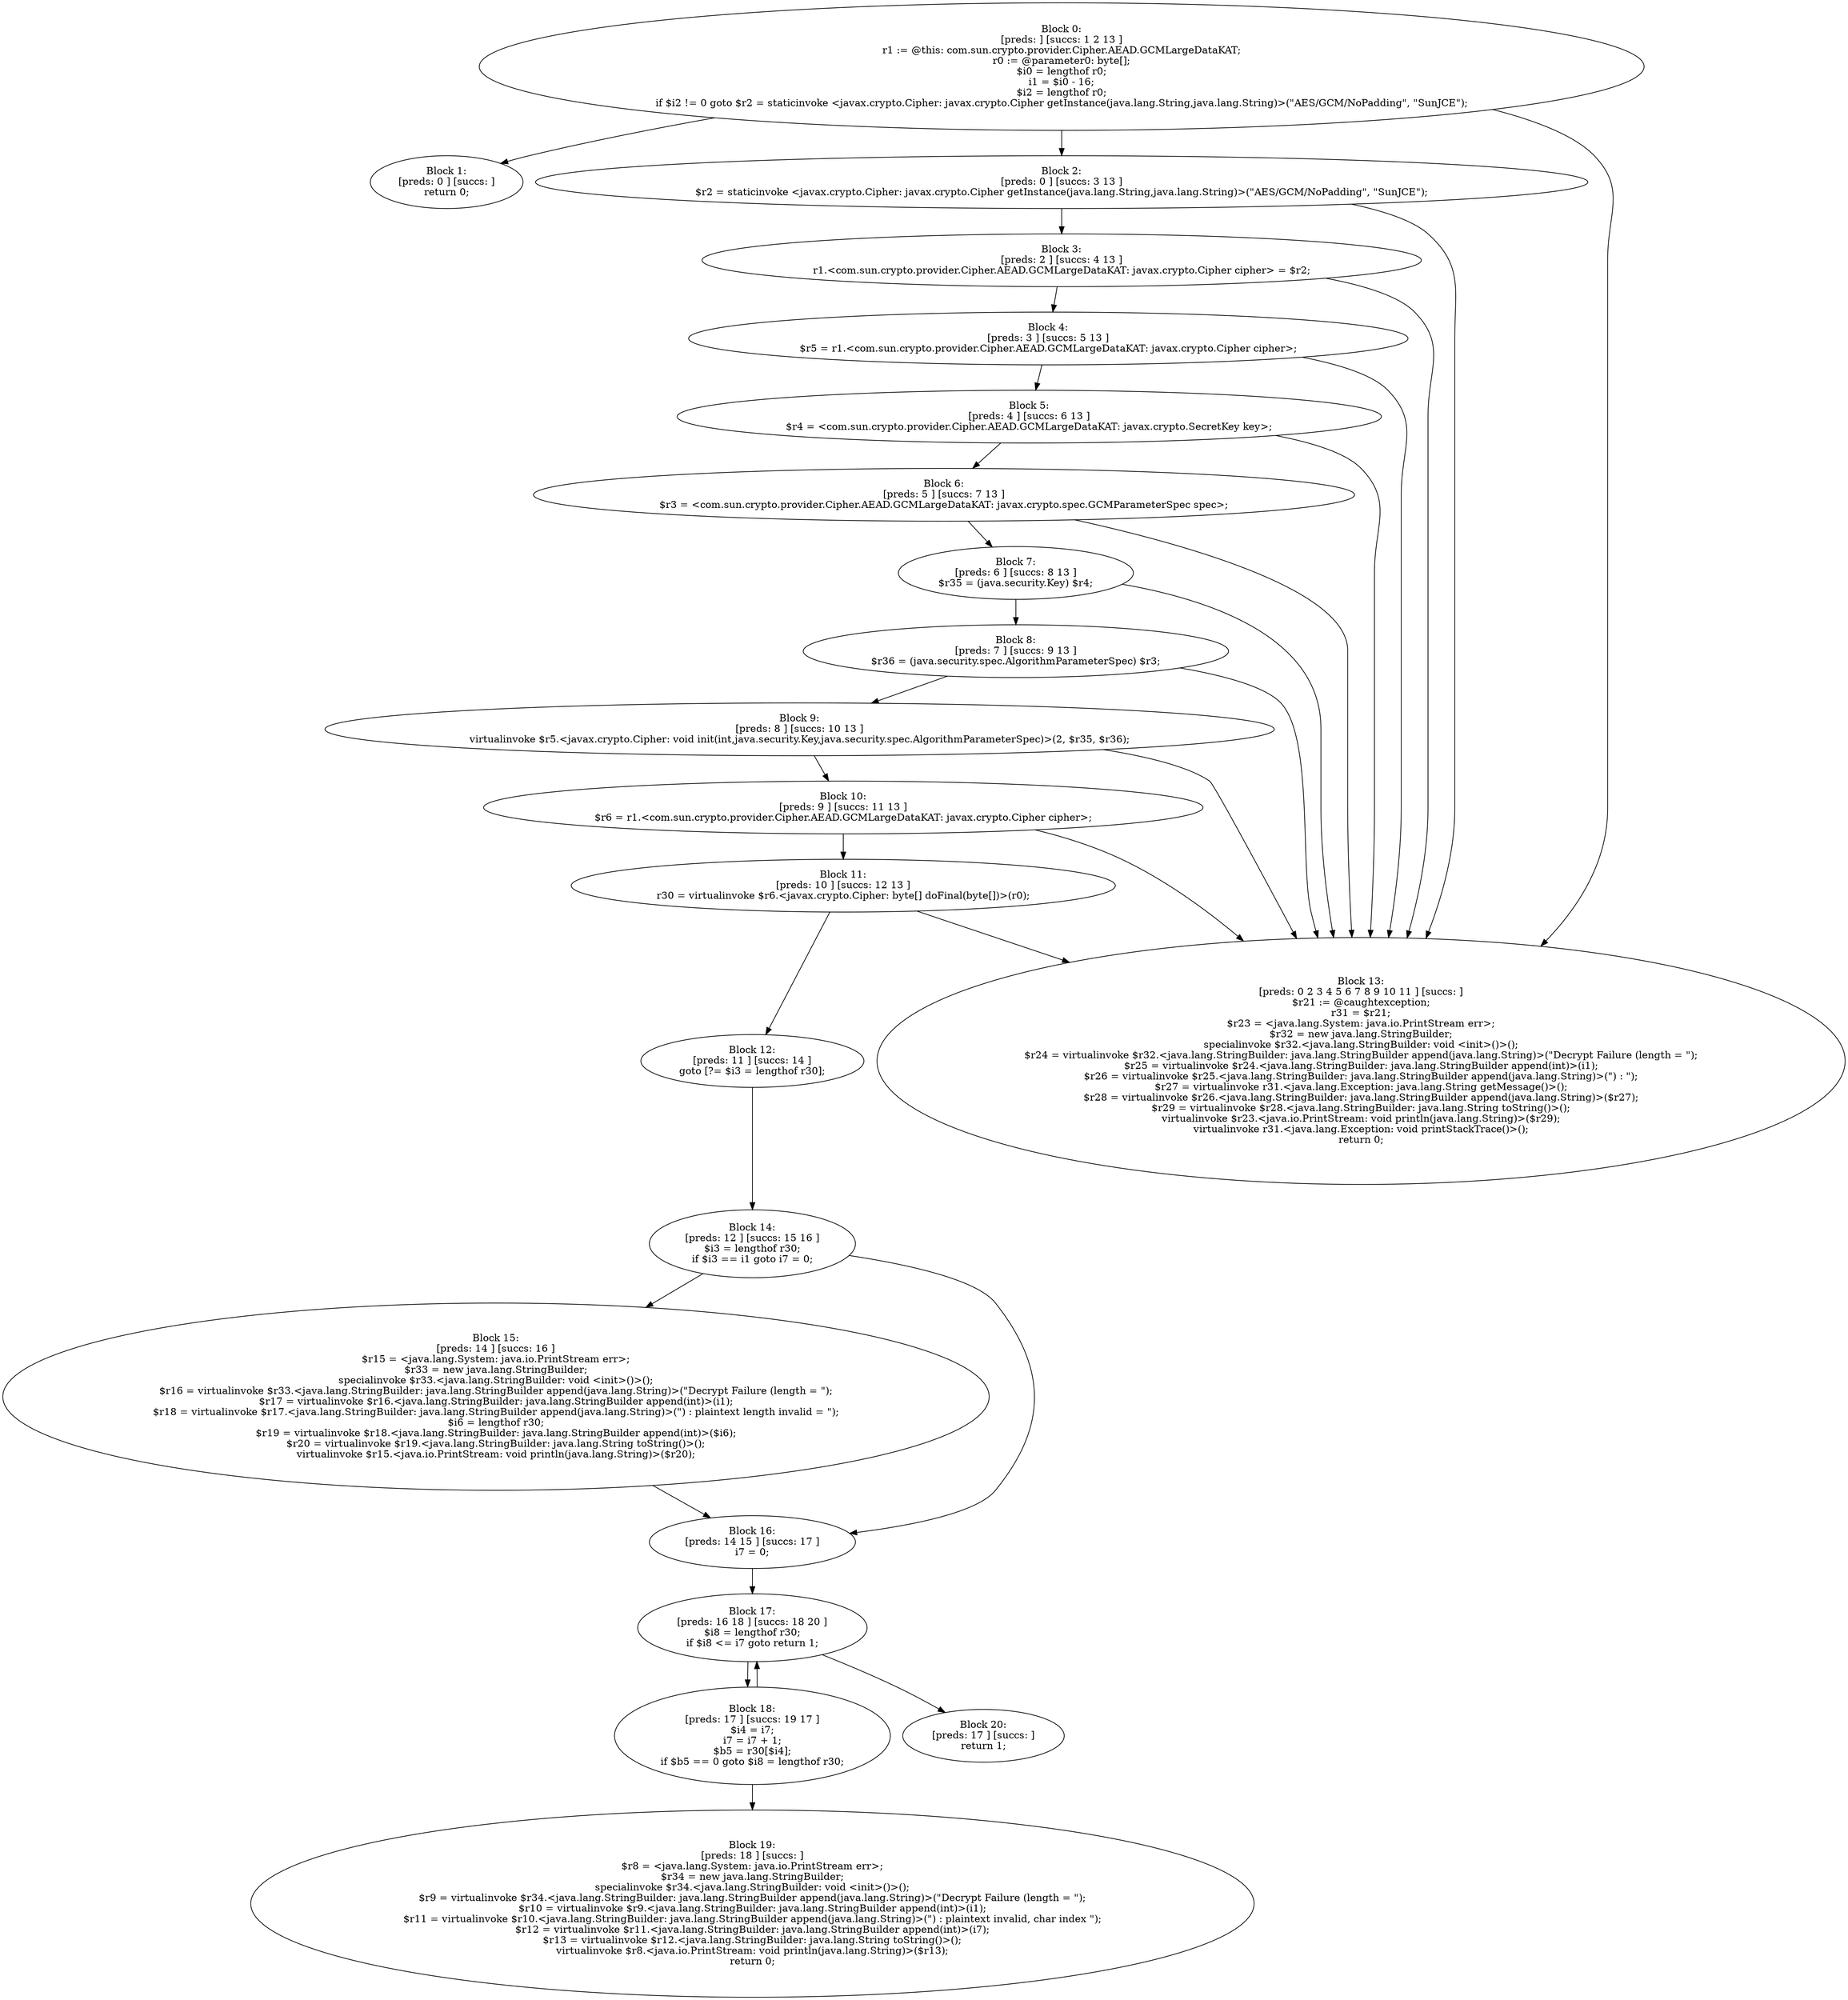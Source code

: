 digraph "unitGraph" {
    "Block 0:
[preds: ] [succs: 1 2 13 ]
r1 := @this: com.sun.crypto.provider.Cipher.AEAD.GCMLargeDataKAT;
r0 := @parameter0: byte[];
$i0 = lengthof r0;
i1 = $i0 - 16;
$i2 = lengthof r0;
if $i2 != 0 goto $r2 = staticinvoke <javax.crypto.Cipher: javax.crypto.Cipher getInstance(java.lang.String,java.lang.String)>(\"AES/GCM/NoPadding\", \"SunJCE\");
"
    "Block 1:
[preds: 0 ] [succs: ]
return 0;
"
    "Block 2:
[preds: 0 ] [succs: 3 13 ]
$r2 = staticinvoke <javax.crypto.Cipher: javax.crypto.Cipher getInstance(java.lang.String,java.lang.String)>(\"AES/GCM/NoPadding\", \"SunJCE\");
"
    "Block 3:
[preds: 2 ] [succs: 4 13 ]
r1.<com.sun.crypto.provider.Cipher.AEAD.GCMLargeDataKAT: javax.crypto.Cipher cipher> = $r2;
"
    "Block 4:
[preds: 3 ] [succs: 5 13 ]
$r5 = r1.<com.sun.crypto.provider.Cipher.AEAD.GCMLargeDataKAT: javax.crypto.Cipher cipher>;
"
    "Block 5:
[preds: 4 ] [succs: 6 13 ]
$r4 = <com.sun.crypto.provider.Cipher.AEAD.GCMLargeDataKAT: javax.crypto.SecretKey key>;
"
    "Block 6:
[preds: 5 ] [succs: 7 13 ]
$r3 = <com.sun.crypto.provider.Cipher.AEAD.GCMLargeDataKAT: javax.crypto.spec.GCMParameterSpec spec>;
"
    "Block 7:
[preds: 6 ] [succs: 8 13 ]
$r35 = (java.security.Key) $r4;
"
    "Block 8:
[preds: 7 ] [succs: 9 13 ]
$r36 = (java.security.spec.AlgorithmParameterSpec) $r3;
"
    "Block 9:
[preds: 8 ] [succs: 10 13 ]
virtualinvoke $r5.<javax.crypto.Cipher: void init(int,java.security.Key,java.security.spec.AlgorithmParameterSpec)>(2, $r35, $r36);
"
    "Block 10:
[preds: 9 ] [succs: 11 13 ]
$r6 = r1.<com.sun.crypto.provider.Cipher.AEAD.GCMLargeDataKAT: javax.crypto.Cipher cipher>;
"
    "Block 11:
[preds: 10 ] [succs: 12 13 ]
r30 = virtualinvoke $r6.<javax.crypto.Cipher: byte[] doFinal(byte[])>(r0);
"
    "Block 12:
[preds: 11 ] [succs: 14 ]
goto [?= $i3 = lengthof r30];
"
    "Block 13:
[preds: 0 2 3 4 5 6 7 8 9 10 11 ] [succs: ]
$r21 := @caughtexception;
r31 = $r21;
$r23 = <java.lang.System: java.io.PrintStream err>;
$r32 = new java.lang.StringBuilder;
specialinvoke $r32.<java.lang.StringBuilder: void <init>()>();
$r24 = virtualinvoke $r32.<java.lang.StringBuilder: java.lang.StringBuilder append(java.lang.String)>(\"Decrypt Failure (length = \");
$r25 = virtualinvoke $r24.<java.lang.StringBuilder: java.lang.StringBuilder append(int)>(i1);
$r26 = virtualinvoke $r25.<java.lang.StringBuilder: java.lang.StringBuilder append(java.lang.String)>(\") : \");
$r27 = virtualinvoke r31.<java.lang.Exception: java.lang.String getMessage()>();
$r28 = virtualinvoke $r26.<java.lang.StringBuilder: java.lang.StringBuilder append(java.lang.String)>($r27);
$r29 = virtualinvoke $r28.<java.lang.StringBuilder: java.lang.String toString()>();
virtualinvoke $r23.<java.io.PrintStream: void println(java.lang.String)>($r29);
virtualinvoke r31.<java.lang.Exception: void printStackTrace()>();
return 0;
"
    "Block 14:
[preds: 12 ] [succs: 15 16 ]
$i3 = lengthof r30;
if $i3 == i1 goto i7 = 0;
"
    "Block 15:
[preds: 14 ] [succs: 16 ]
$r15 = <java.lang.System: java.io.PrintStream err>;
$r33 = new java.lang.StringBuilder;
specialinvoke $r33.<java.lang.StringBuilder: void <init>()>();
$r16 = virtualinvoke $r33.<java.lang.StringBuilder: java.lang.StringBuilder append(java.lang.String)>(\"Decrypt Failure (length = \");
$r17 = virtualinvoke $r16.<java.lang.StringBuilder: java.lang.StringBuilder append(int)>(i1);
$r18 = virtualinvoke $r17.<java.lang.StringBuilder: java.lang.StringBuilder append(java.lang.String)>(\") : plaintext length invalid = \");
$i6 = lengthof r30;
$r19 = virtualinvoke $r18.<java.lang.StringBuilder: java.lang.StringBuilder append(int)>($i6);
$r20 = virtualinvoke $r19.<java.lang.StringBuilder: java.lang.String toString()>();
virtualinvoke $r15.<java.io.PrintStream: void println(java.lang.String)>($r20);
"
    "Block 16:
[preds: 14 15 ] [succs: 17 ]
i7 = 0;
"
    "Block 17:
[preds: 16 18 ] [succs: 18 20 ]
$i8 = lengthof r30;
if $i8 <= i7 goto return 1;
"
    "Block 18:
[preds: 17 ] [succs: 19 17 ]
$i4 = i7;
i7 = i7 + 1;
$b5 = r30[$i4];
if $b5 == 0 goto $i8 = lengthof r30;
"
    "Block 19:
[preds: 18 ] [succs: ]
$r8 = <java.lang.System: java.io.PrintStream err>;
$r34 = new java.lang.StringBuilder;
specialinvoke $r34.<java.lang.StringBuilder: void <init>()>();
$r9 = virtualinvoke $r34.<java.lang.StringBuilder: java.lang.StringBuilder append(java.lang.String)>(\"Decrypt Failure (length = \");
$r10 = virtualinvoke $r9.<java.lang.StringBuilder: java.lang.StringBuilder append(int)>(i1);
$r11 = virtualinvoke $r10.<java.lang.StringBuilder: java.lang.StringBuilder append(java.lang.String)>(\") : plaintext invalid, char index \");
$r12 = virtualinvoke $r11.<java.lang.StringBuilder: java.lang.StringBuilder append(int)>(i7);
$r13 = virtualinvoke $r12.<java.lang.StringBuilder: java.lang.String toString()>();
virtualinvoke $r8.<java.io.PrintStream: void println(java.lang.String)>($r13);
return 0;
"
    "Block 20:
[preds: 17 ] [succs: ]
return 1;
"
    "Block 0:
[preds: ] [succs: 1 2 13 ]
r1 := @this: com.sun.crypto.provider.Cipher.AEAD.GCMLargeDataKAT;
r0 := @parameter0: byte[];
$i0 = lengthof r0;
i1 = $i0 - 16;
$i2 = lengthof r0;
if $i2 != 0 goto $r2 = staticinvoke <javax.crypto.Cipher: javax.crypto.Cipher getInstance(java.lang.String,java.lang.String)>(\"AES/GCM/NoPadding\", \"SunJCE\");
"->"Block 1:
[preds: 0 ] [succs: ]
return 0;
";
    "Block 0:
[preds: ] [succs: 1 2 13 ]
r1 := @this: com.sun.crypto.provider.Cipher.AEAD.GCMLargeDataKAT;
r0 := @parameter0: byte[];
$i0 = lengthof r0;
i1 = $i0 - 16;
$i2 = lengthof r0;
if $i2 != 0 goto $r2 = staticinvoke <javax.crypto.Cipher: javax.crypto.Cipher getInstance(java.lang.String,java.lang.String)>(\"AES/GCM/NoPadding\", \"SunJCE\");
"->"Block 2:
[preds: 0 ] [succs: 3 13 ]
$r2 = staticinvoke <javax.crypto.Cipher: javax.crypto.Cipher getInstance(java.lang.String,java.lang.String)>(\"AES/GCM/NoPadding\", \"SunJCE\");
";
    "Block 0:
[preds: ] [succs: 1 2 13 ]
r1 := @this: com.sun.crypto.provider.Cipher.AEAD.GCMLargeDataKAT;
r0 := @parameter0: byte[];
$i0 = lengthof r0;
i1 = $i0 - 16;
$i2 = lengthof r0;
if $i2 != 0 goto $r2 = staticinvoke <javax.crypto.Cipher: javax.crypto.Cipher getInstance(java.lang.String,java.lang.String)>(\"AES/GCM/NoPadding\", \"SunJCE\");
"->"Block 13:
[preds: 0 2 3 4 5 6 7 8 9 10 11 ] [succs: ]
$r21 := @caughtexception;
r31 = $r21;
$r23 = <java.lang.System: java.io.PrintStream err>;
$r32 = new java.lang.StringBuilder;
specialinvoke $r32.<java.lang.StringBuilder: void <init>()>();
$r24 = virtualinvoke $r32.<java.lang.StringBuilder: java.lang.StringBuilder append(java.lang.String)>(\"Decrypt Failure (length = \");
$r25 = virtualinvoke $r24.<java.lang.StringBuilder: java.lang.StringBuilder append(int)>(i1);
$r26 = virtualinvoke $r25.<java.lang.StringBuilder: java.lang.StringBuilder append(java.lang.String)>(\") : \");
$r27 = virtualinvoke r31.<java.lang.Exception: java.lang.String getMessage()>();
$r28 = virtualinvoke $r26.<java.lang.StringBuilder: java.lang.StringBuilder append(java.lang.String)>($r27);
$r29 = virtualinvoke $r28.<java.lang.StringBuilder: java.lang.String toString()>();
virtualinvoke $r23.<java.io.PrintStream: void println(java.lang.String)>($r29);
virtualinvoke r31.<java.lang.Exception: void printStackTrace()>();
return 0;
";
    "Block 2:
[preds: 0 ] [succs: 3 13 ]
$r2 = staticinvoke <javax.crypto.Cipher: javax.crypto.Cipher getInstance(java.lang.String,java.lang.String)>(\"AES/GCM/NoPadding\", \"SunJCE\");
"->"Block 3:
[preds: 2 ] [succs: 4 13 ]
r1.<com.sun.crypto.provider.Cipher.AEAD.GCMLargeDataKAT: javax.crypto.Cipher cipher> = $r2;
";
    "Block 2:
[preds: 0 ] [succs: 3 13 ]
$r2 = staticinvoke <javax.crypto.Cipher: javax.crypto.Cipher getInstance(java.lang.String,java.lang.String)>(\"AES/GCM/NoPadding\", \"SunJCE\");
"->"Block 13:
[preds: 0 2 3 4 5 6 7 8 9 10 11 ] [succs: ]
$r21 := @caughtexception;
r31 = $r21;
$r23 = <java.lang.System: java.io.PrintStream err>;
$r32 = new java.lang.StringBuilder;
specialinvoke $r32.<java.lang.StringBuilder: void <init>()>();
$r24 = virtualinvoke $r32.<java.lang.StringBuilder: java.lang.StringBuilder append(java.lang.String)>(\"Decrypt Failure (length = \");
$r25 = virtualinvoke $r24.<java.lang.StringBuilder: java.lang.StringBuilder append(int)>(i1);
$r26 = virtualinvoke $r25.<java.lang.StringBuilder: java.lang.StringBuilder append(java.lang.String)>(\") : \");
$r27 = virtualinvoke r31.<java.lang.Exception: java.lang.String getMessage()>();
$r28 = virtualinvoke $r26.<java.lang.StringBuilder: java.lang.StringBuilder append(java.lang.String)>($r27);
$r29 = virtualinvoke $r28.<java.lang.StringBuilder: java.lang.String toString()>();
virtualinvoke $r23.<java.io.PrintStream: void println(java.lang.String)>($r29);
virtualinvoke r31.<java.lang.Exception: void printStackTrace()>();
return 0;
";
    "Block 3:
[preds: 2 ] [succs: 4 13 ]
r1.<com.sun.crypto.provider.Cipher.AEAD.GCMLargeDataKAT: javax.crypto.Cipher cipher> = $r2;
"->"Block 4:
[preds: 3 ] [succs: 5 13 ]
$r5 = r1.<com.sun.crypto.provider.Cipher.AEAD.GCMLargeDataKAT: javax.crypto.Cipher cipher>;
";
    "Block 3:
[preds: 2 ] [succs: 4 13 ]
r1.<com.sun.crypto.provider.Cipher.AEAD.GCMLargeDataKAT: javax.crypto.Cipher cipher> = $r2;
"->"Block 13:
[preds: 0 2 3 4 5 6 7 8 9 10 11 ] [succs: ]
$r21 := @caughtexception;
r31 = $r21;
$r23 = <java.lang.System: java.io.PrintStream err>;
$r32 = new java.lang.StringBuilder;
specialinvoke $r32.<java.lang.StringBuilder: void <init>()>();
$r24 = virtualinvoke $r32.<java.lang.StringBuilder: java.lang.StringBuilder append(java.lang.String)>(\"Decrypt Failure (length = \");
$r25 = virtualinvoke $r24.<java.lang.StringBuilder: java.lang.StringBuilder append(int)>(i1);
$r26 = virtualinvoke $r25.<java.lang.StringBuilder: java.lang.StringBuilder append(java.lang.String)>(\") : \");
$r27 = virtualinvoke r31.<java.lang.Exception: java.lang.String getMessage()>();
$r28 = virtualinvoke $r26.<java.lang.StringBuilder: java.lang.StringBuilder append(java.lang.String)>($r27);
$r29 = virtualinvoke $r28.<java.lang.StringBuilder: java.lang.String toString()>();
virtualinvoke $r23.<java.io.PrintStream: void println(java.lang.String)>($r29);
virtualinvoke r31.<java.lang.Exception: void printStackTrace()>();
return 0;
";
    "Block 4:
[preds: 3 ] [succs: 5 13 ]
$r5 = r1.<com.sun.crypto.provider.Cipher.AEAD.GCMLargeDataKAT: javax.crypto.Cipher cipher>;
"->"Block 5:
[preds: 4 ] [succs: 6 13 ]
$r4 = <com.sun.crypto.provider.Cipher.AEAD.GCMLargeDataKAT: javax.crypto.SecretKey key>;
";
    "Block 4:
[preds: 3 ] [succs: 5 13 ]
$r5 = r1.<com.sun.crypto.provider.Cipher.AEAD.GCMLargeDataKAT: javax.crypto.Cipher cipher>;
"->"Block 13:
[preds: 0 2 3 4 5 6 7 8 9 10 11 ] [succs: ]
$r21 := @caughtexception;
r31 = $r21;
$r23 = <java.lang.System: java.io.PrintStream err>;
$r32 = new java.lang.StringBuilder;
specialinvoke $r32.<java.lang.StringBuilder: void <init>()>();
$r24 = virtualinvoke $r32.<java.lang.StringBuilder: java.lang.StringBuilder append(java.lang.String)>(\"Decrypt Failure (length = \");
$r25 = virtualinvoke $r24.<java.lang.StringBuilder: java.lang.StringBuilder append(int)>(i1);
$r26 = virtualinvoke $r25.<java.lang.StringBuilder: java.lang.StringBuilder append(java.lang.String)>(\") : \");
$r27 = virtualinvoke r31.<java.lang.Exception: java.lang.String getMessage()>();
$r28 = virtualinvoke $r26.<java.lang.StringBuilder: java.lang.StringBuilder append(java.lang.String)>($r27);
$r29 = virtualinvoke $r28.<java.lang.StringBuilder: java.lang.String toString()>();
virtualinvoke $r23.<java.io.PrintStream: void println(java.lang.String)>($r29);
virtualinvoke r31.<java.lang.Exception: void printStackTrace()>();
return 0;
";
    "Block 5:
[preds: 4 ] [succs: 6 13 ]
$r4 = <com.sun.crypto.provider.Cipher.AEAD.GCMLargeDataKAT: javax.crypto.SecretKey key>;
"->"Block 6:
[preds: 5 ] [succs: 7 13 ]
$r3 = <com.sun.crypto.provider.Cipher.AEAD.GCMLargeDataKAT: javax.crypto.spec.GCMParameterSpec spec>;
";
    "Block 5:
[preds: 4 ] [succs: 6 13 ]
$r4 = <com.sun.crypto.provider.Cipher.AEAD.GCMLargeDataKAT: javax.crypto.SecretKey key>;
"->"Block 13:
[preds: 0 2 3 4 5 6 7 8 9 10 11 ] [succs: ]
$r21 := @caughtexception;
r31 = $r21;
$r23 = <java.lang.System: java.io.PrintStream err>;
$r32 = new java.lang.StringBuilder;
specialinvoke $r32.<java.lang.StringBuilder: void <init>()>();
$r24 = virtualinvoke $r32.<java.lang.StringBuilder: java.lang.StringBuilder append(java.lang.String)>(\"Decrypt Failure (length = \");
$r25 = virtualinvoke $r24.<java.lang.StringBuilder: java.lang.StringBuilder append(int)>(i1);
$r26 = virtualinvoke $r25.<java.lang.StringBuilder: java.lang.StringBuilder append(java.lang.String)>(\") : \");
$r27 = virtualinvoke r31.<java.lang.Exception: java.lang.String getMessage()>();
$r28 = virtualinvoke $r26.<java.lang.StringBuilder: java.lang.StringBuilder append(java.lang.String)>($r27);
$r29 = virtualinvoke $r28.<java.lang.StringBuilder: java.lang.String toString()>();
virtualinvoke $r23.<java.io.PrintStream: void println(java.lang.String)>($r29);
virtualinvoke r31.<java.lang.Exception: void printStackTrace()>();
return 0;
";
    "Block 6:
[preds: 5 ] [succs: 7 13 ]
$r3 = <com.sun.crypto.provider.Cipher.AEAD.GCMLargeDataKAT: javax.crypto.spec.GCMParameterSpec spec>;
"->"Block 7:
[preds: 6 ] [succs: 8 13 ]
$r35 = (java.security.Key) $r4;
";
    "Block 6:
[preds: 5 ] [succs: 7 13 ]
$r3 = <com.sun.crypto.provider.Cipher.AEAD.GCMLargeDataKAT: javax.crypto.spec.GCMParameterSpec spec>;
"->"Block 13:
[preds: 0 2 3 4 5 6 7 8 9 10 11 ] [succs: ]
$r21 := @caughtexception;
r31 = $r21;
$r23 = <java.lang.System: java.io.PrintStream err>;
$r32 = new java.lang.StringBuilder;
specialinvoke $r32.<java.lang.StringBuilder: void <init>()>();
$r24 = virtualinvoke $r32.<java.lang.StringBuilder: java.lang.StringBuilder append(java.lang.String)>(\"Decrypt Failure (length = \");
$r25 = virtualinvoke $r24.<java.lang.StringBuilder: java.lang.StringBuilder append(int)>(i1);
$r26 = virtualinvoke $r25.<java.lang.StringBuilder: java.lang.StringBuilder append(java.lang.String)>(\") : \");
$r27 = virtualinvoke r31.<java.lang.Exception: java.lang.String getMessage()>();
$r28 = virtualinvoke $r26.<java.lang.StringBuilder: java.lang.StringBuilder append(java.lang.String)>($r27);
$r29 = virtualinvoke $r28.<java.lang.StringBuilder: java.lang.String toString()>();
virtualinvoke $r23.<java.io.PrintStream: void println(java.lang.String)>($r29);
virtualinvoke r31.<java.lang.Exception: void printStackTrace()>();
return 0;
";
    "Block 7:
[preds: 6 ] [succs: 8 13 ]
$r35 = (java.security.Key) $r4;
"->"Block 8:
[preds: 7 ] [succs: 9 13 ]
$r36 = (java.security.spec.AlgorithmParameterSpec) $r3;
";
    "Block 7:
[preds: 6 ] [succs: 8 13 ]
$r35 = (java.security.Key) $r4;
"->"Block 13:
[preds: 0 2 3 4 5 6 7 8 9 10 11 ] [succs: ]
$r21 := @caughtexception;
r31 = $r21;
$r23 = <java.lang.System: java.io.PrintStream err>;
$r32 = new java.lang.StringBuilder;
specialinvoke $r32.<java.lang.StringBuilder: void <init>()>();
$r24 = virtualinvoke $r32.<java.lang.StringBuilder: java.lang.StringBuilder append(java.lang.String)>(\"Decrypt Failure (length = \");
$r25 = virtualinvoke $r24.<java.lang.StringBuilder: java.lang.StringBuilder append(int)>(i1);
$r26 = virtualinvoke $r25.<java.lang.StringBuilder: java.lang.StringBuilder append(java.lang.String)>(\") : \");
$r27 = virtualinvoke r31.<java.lang.Exception: java.lang.String getMessage()>();
$r28 = virtualinvoke $r26.<java.lang.StringBuilder: java.lang.StringBuilder append(java.lang.String)>($r27);
$r29 = virtualinvoke $r28.<java.lang.StringBuilder: java.lang.String toString()>();
virtualinvoke $r23.<java.io.PrintStream: void println(java.lang.String)>($r29);
virtualinvoke r31.<java.lang.Exception: void printStackTrace()>();
return 0;
";
    "Block 8:
[preds: 7 ] [succs: 9 13 ]
$r36 = (java.security.spec.AlgorithmParameterSpec) $r3;
"->"Block 9:
[preds: 8 ] [succs: 10 13 ]
virtualinvoke $r5.<javax.crypto.Cipher: void init(int,java.security.Key,java.security.spec.AlgorithmParameterSpec)>(2, $r35, $r36);
";
    "Block 8:
[preds: 7 ] [succs: 9 13 ]
$r36 = (java.security.spec.AlgorithmParameterSpec) $r3;
"->"Block 13:
[preds: 0 2 3 4 5 6 7 8 9 10 11 ] [succs: ]
$r21 := @caughtexception;
r31 = $r21;
$r23 = <java.lang.System: java.io.PrintStream err>;
$r32 = new java.lang.StringBuilder;
specialinvoke $r32.<java.lang.StringBuilder: void <init>()>();
$r24 = virtualinvoke $r32.<java.lang.StringBuilder: java.lang.StringBuilder append(java.lang.String)>(\"Decrypt Failure (length = \");
$r25 = virtualinvoke $r24.<java.lang.StringBuilder: java.lang.StringBuilder append(int)>(i1);
$r26 = virtualinvoke $r25.<java.lang.StringBuilder: java.lang.StringBuilder append(java.lang.String)>(\") : \");
$r27 = virtualinvoke r31.<java.lang.Exception: java.lang.String getMessage()>();
$r28 = virtualinvoke $r26.<java.lang.StringBuilder: java.lang.StringBuilder append(java.lang.String)>($r27);
$r29 = virtualinvoke $r28.<java.lang.StringBuilder: java.lang.String toString()>();
virtualinvoke $r23.<java.io.PrintStream: void println(java.lang.String)>($r29);
virtualinvoke r31.<java.lang.Exception: void printStackTrace()>();
return 0;
";
    "Block 9:
[preds: 8 ] [succs: 10 13 ]
virtualinvoke $r5.<javax.crypto.Cipher: void init(int,java.security.Key,java.security.spec.AlgorithmParameterSpec)>(2, $r35, $r36);
"->"Block 10:
[preds: 9 ] [succs: 11 13 ]
$r6 = r1.<com.sun.crypto.provider.Cipher.AEAD.GCMLargeDataKAT: javax.crypto.Cipher cipher>;
";
    "Block 9:
[preds: 8 ] [succs: 10 13 ]
virtualinvoke $r5.<javax.crypto.Cipher: void init(int,java.security.Key,java.security.spec.AlgorithmParameterSpec)>(2, $r35, $r36);
"->"Block 13:
[preds: 0 2 3 4 5 6 7 8 9 10 11 ] [succs: ]
$r21 := @caughtexception;
r31 = $r21;
$r23 = <java.lang.System: java.io.PrintStream err>;
$r32 = new java.lang.StringBuilder;
specialinvoke $r32.<java.lang.StringBuilder: void <init>()>();
$r24 = virtualinvoke $r32.<java.lang.StringBuilder: java.lang.StringBuilder append(java.lang.String)>(\"Decrypt Failure (length = \");
$r25 = virtualinvoke $r24.<java.lang.StringBuilder: java.lang.StringBuilder append(int)>(i1);
$r26 = virtualinvoke $r25.<java.lang.StringBuilder: java.lang.StringBuilder append(java.lang.String)>(\") : \");
$r27 = virtualinvoke r31.<java.lang.Exception: java.lang.String getMessage()>();
$r28 = virtualinvoke $r26.<java.lang.StringBuilder: java.lang.StringBuilder append(java.lang.String)>($r27);
$r29 = virtualinvoke $r28.<java.lang.StringBuilder: java.lang.String toString()>();
virtualinvoke $r23.<java.io.PrintStream: void println(java.lang.String)>($r29);
virtualinvoke r31.<java.lang.Exception: void printStackTrace()>();
return 0;
";
    "Block 10:
[preds: 9 ] [succs: 11 13 ]
$r6 = r1.<com.sun.crypto.provider.Cipher.AEAD.GCMLargeDataKAT: javax.crypto.Cipher cipher>;
"->"Block 11:
[preds: 10 ] [succs: 12 13 ]
r30 = virtualinvoke $r6.<javax.crypto.Cipher: byte[] doFinal(byte[])>(r0);
";
    "Block 10:
[preds: 9 ] [succs: 11 13 ]
$r6 = r1.<com.sun.crypto.provider.Cipher.AEAD.GCMLargeDataKAT: javax.crypto.Cipher cipher>;
"->"Block 13:
[preds: 0 2 3 4 5 6 7 8 9 10 11 ] [succs: ]
$r21 := @caughtexception;
r31 = $r21;
$r23 = <java.lang.System: java.io.PrintStream err>;
$r32 = new java.lang.StringBuilder;
specialinvoke $r32.<java.lang.StringBuilder: void <init>()>();
$r24 = virtualinvoke $r32.<java.lang.StringBuilder: java.lang.StringBuilder append(java.lang.String)>(\"Decrypt Failure (length = \");
$r25 = virtualinvoke $r24.<java.lang.StringBuilder: java.lang.StringBuilder append(int)>(i1);
$r26 = virtualinvoke $r25.<java.lang.StringBuilder: java.lang.StringBuilder append(java.lang.String)>(\") : \");
$r27 = virtualinvoke r31.<java.lang.Exception: java.lang.String getMessage()>();
$r28 = virtualinvoke $r26.<java.lang.StringBuilder: java.lang.StringBuilder append(java.lang.String)>($r27);
$r29 = virtualinvoke $r28.<java.lang.StringBuilder: java.lang.String toString()>();
virtualinvoke $r23.<java.io.PrintStream: void println(java.lang.String)>($r29);
virtualinvoke r31.<java.lang.Exception: void printStackTrace()>();
return 0;
";
    "Block 11:
[preds: 10 ] [succs: 12 13 ]
r30 = virtualinvoke $r6.<javax.crypto.Cipher: byte[] doFinal(byte[])>(r0);
"->"Block 12:
[preds: 11 ] [succs: 14 ]
goto [?= $i3 = lengthof r30];
";
    "Block 11:
[preds: 10 ] [succs: 12 13 ]
r30 = virtualinvoke $r6.<javax.crypto.Cipher: byte[] doFinal(byte[])>(r0);
"->"Block 13:
[preds: 0 2 3 4 5 6 7 8 9 10 11 ] [succs: ]
$r21 := @caughtexception;
r31 = $r21;
$r23 = <java.lang.System: java.io.PrintStream err>;
$r32 = new java.lang.StringBuilder;
specialinvoke $r32.<java.lang.StringBuilder: void <init>()>();
$r24 = virtualinvoke $r32.<java.lang.StringBuilder: java.lang.StringBuilder append(java.lang.String)>(\"Decrypt Failure (length = \");
$r25 = virtualinvoke $r24.<java.lang.StringBuilder: java.lang.StringBuilder append(int)>(i1);
$r26 = virtualinvoke $r25.<java.lang.StringBuilder: java.lang.StringBuilder append(java.lang.String)>(\") : \");
$r27 = virtualinvoke r31.<java.lang.Exception: java.lang.String getMessage()>();
$r28 = virtualinvoke $r26.<java.lang.StringBuilder: java.lang.StringBuilder append(java.lang.String)>($r27);
$r29 = virtualinvoke $r28.<java.lang.StringBuilder: java.lang.String toString()>();
virtualinvoke $r23.<java.io.PrintStream: void println(java.lang.String)>($r29);
virtualinvoke r31.<java.lang.Exception: void printStackTrace()>();
return 0;
";
    "Block 12:
[preds: 11 ] [succs: 14 ]
goto [?= $i3 = lengthof r30];
"->"Block 14:
[preds: 12 ] [succs: 15 16 ]
$i3 = lengthof r30;
if $i3 == i1 goto i7 = 0;
";
    "Block 14:
[preds: 12 ] [succs: 15 16 ]
$i3 = lengthof r30;
if $i3 == i1 goto i7 = 0;
"->"Block 15:
[preds: 14 ] [succs: 16 ]
$r15 = <java.lang.System: java.io.PrintStream err>;
$r33 = new java.lang.StringBuilder;
specialinvoke $r33.<java.lang.StringBuilder: void <init>()>();
$r16 = virtualinvoke $r33.<java.lang.StringBuilder: java.lang.StringBuilder append(java.lang.String)>(\"Decrypt Failure (length = \");
$r17 = virtualinvoke $r16.<java.lang.StringBuilder: java.lang.StringBuilder append(int)>(i1);
$r18 = virtualinvoke $r17.<java.lang.StringBuilder: java.lang.StringBuilder append(java.lang.String)>(\") : plaintext length invalid = \");
$i6 = lengthof r30;
$r19 = virtualinvoke $r18.<java.lang.StringBuilder: java.lang.StringBuilder append(int)>($i6);
$r20 = virtualinvoke $r19.<java.lang.StringBuilder: java.lang.String toString()>();
virtualinvoke $r15.<java.io.PrintStream: void println(java.lang.String)>($r20);
";
    "Block 14:
[preds: 12 ] [succs: 15 16 ]
$i3 = lengthof r30;
if $i3 == i1 goto i7 = 0;
"->"Block 16:
[preds: 14 15 ] [succs: 17 ]
i7 = 0;
";
    "Block 15:
[preds: 14 ] [succs: 16 ]
$r15 = <java.lang.System: java.io.PrintStream err>;
$r33 = new java.lang.StringBuilder;
specialinvoke $r33.<java.lang.StringBuilder: void <init>()>();
$r16 = virtualinvoke $r33.<java.lang.StringBuilder: java.lang.StringBuilder append(java.lang.String)>(\"Decrypt Failure (length = \");
$r17 = virtualinvoke $r16.<java.lang.StringBuilder: java.lang.StringBuilder append(int)>(i1);
$r18 = virtualinvoke $r17.<java.lang.StringBuilder: java.lang.StringBuilder append(java.lang.String)>(\") : plaintext length invalid = \");
$i6 = lengthof r30;
$r19 = virtualinvoke $r18.<java.lang.StringBuilder: java.lang.StringBuilder append(int)>($i6);
$r20 = virtualinvoke $r19.<java.lang.StringBuilder: java.lang.String toString()>();
virtualinvoke $r15.<java.io.PrintStream: void println(java.lang.String)>($r20);
"->"Block 16:
[preds: 14 15 ] [succs: 17 ]
i7 = 0;
";
    "Block 16:
[preds: 14 15 ] [succs: 17 ]
i7 = 0;
"->"Block 17:
[preds: 16 18 ] [succs: 18 20 ]
$i8 = lengthof r30;
if $i8 <= i7 goto return 1;
";
    "Block 17:
[preds: 16 18 ] [succs: 18 20 ]
$i8 = lengthof r30;
if $i8 <= i7 goto return 1;
"->"Block 18:
[preds: 17 ] [succs: 19 17 ]
$i4 = i7;
i7 = i7 + 1;
$b5 = r30[$i4];
if $b5 == 0 goto $i8 = lengthof r30;
";
    "Block 17:
[preds: 16 18 ] [succs: 18 20 ]
$i8 = lengthof r30;
if $i8 <= i7 goto return 1;
"->"Block 20:
[preds: 17 ] [succs: ]
return 1;
";
    "Block 18:
[preds: 17 ] [succs: 19 17 ]
$i4 = i7;
i7 = i7 + 1;
$b5 = r30[$i4];
if $b5 == 0 goto $i8 = lengthof r30;
"->"Block 19:
[preds: 18 ] [succs: ]
$r8 = <java.lang.System: java.io.PrintStream err>;
$r34 = new java.lang.StringBuilder;
specialinvoke $r34.<java.lang.StringBuilder: void <init>()>();
$r9 = virtualinvoke $r34.<java.lang.StringBuilder: java.lang.StringBuilder append(java.lang.String)>(\"Decrypt Failure (length = \");
$r10 = virtualinvoke $r9.<java.lang.StringBuilder: java.lang.StringBuilder append(int)>(i1);
$r11 = virtualinvoke $r10.<java.lang.StringBuilder: java.lang.StringBuilder append(java.lang.String)>(\") : plaintext invalid, char index \");
$r12 = virtualinvoke $r11.<java.lang.StringBuilder: java.lang.StringBuilder append(int)>(i7);
$r13 = virtualinvoke $r12.<java.lang.StringBuilder: java.lang.String toString()>();
virtualinvoke $r8.<java.io.PrintStream: void println(java.lang.String)>($r13);
return 0;
";
    "Block 18:
[preds: 17 ] [succs: 19 17 ]
$i4 = i7;
i7 = i7 + 1;
$b5 = r30[$i4];
if $b5 == 0 goto $i8 = lengthof r30;
"->"Block 17:
[preds: 16 18 ] [succs: 18 20 ]
$i8 = lengthof r30;
if $i8 <= i7 goto return 1;
";
}
